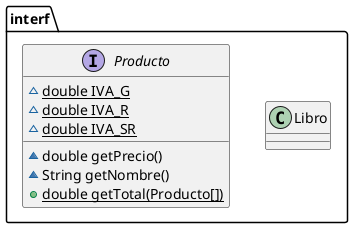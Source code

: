 @startuml
class interf.Libro {
}
interface interf.Producto {
~ {static} double IVA_G
~ {static} double IVA_R
~ {static} double IVA_SR
~ double getPrecio()
~ String getNombre()
+ {static} double getTotal(Producto[])
}


@enduml